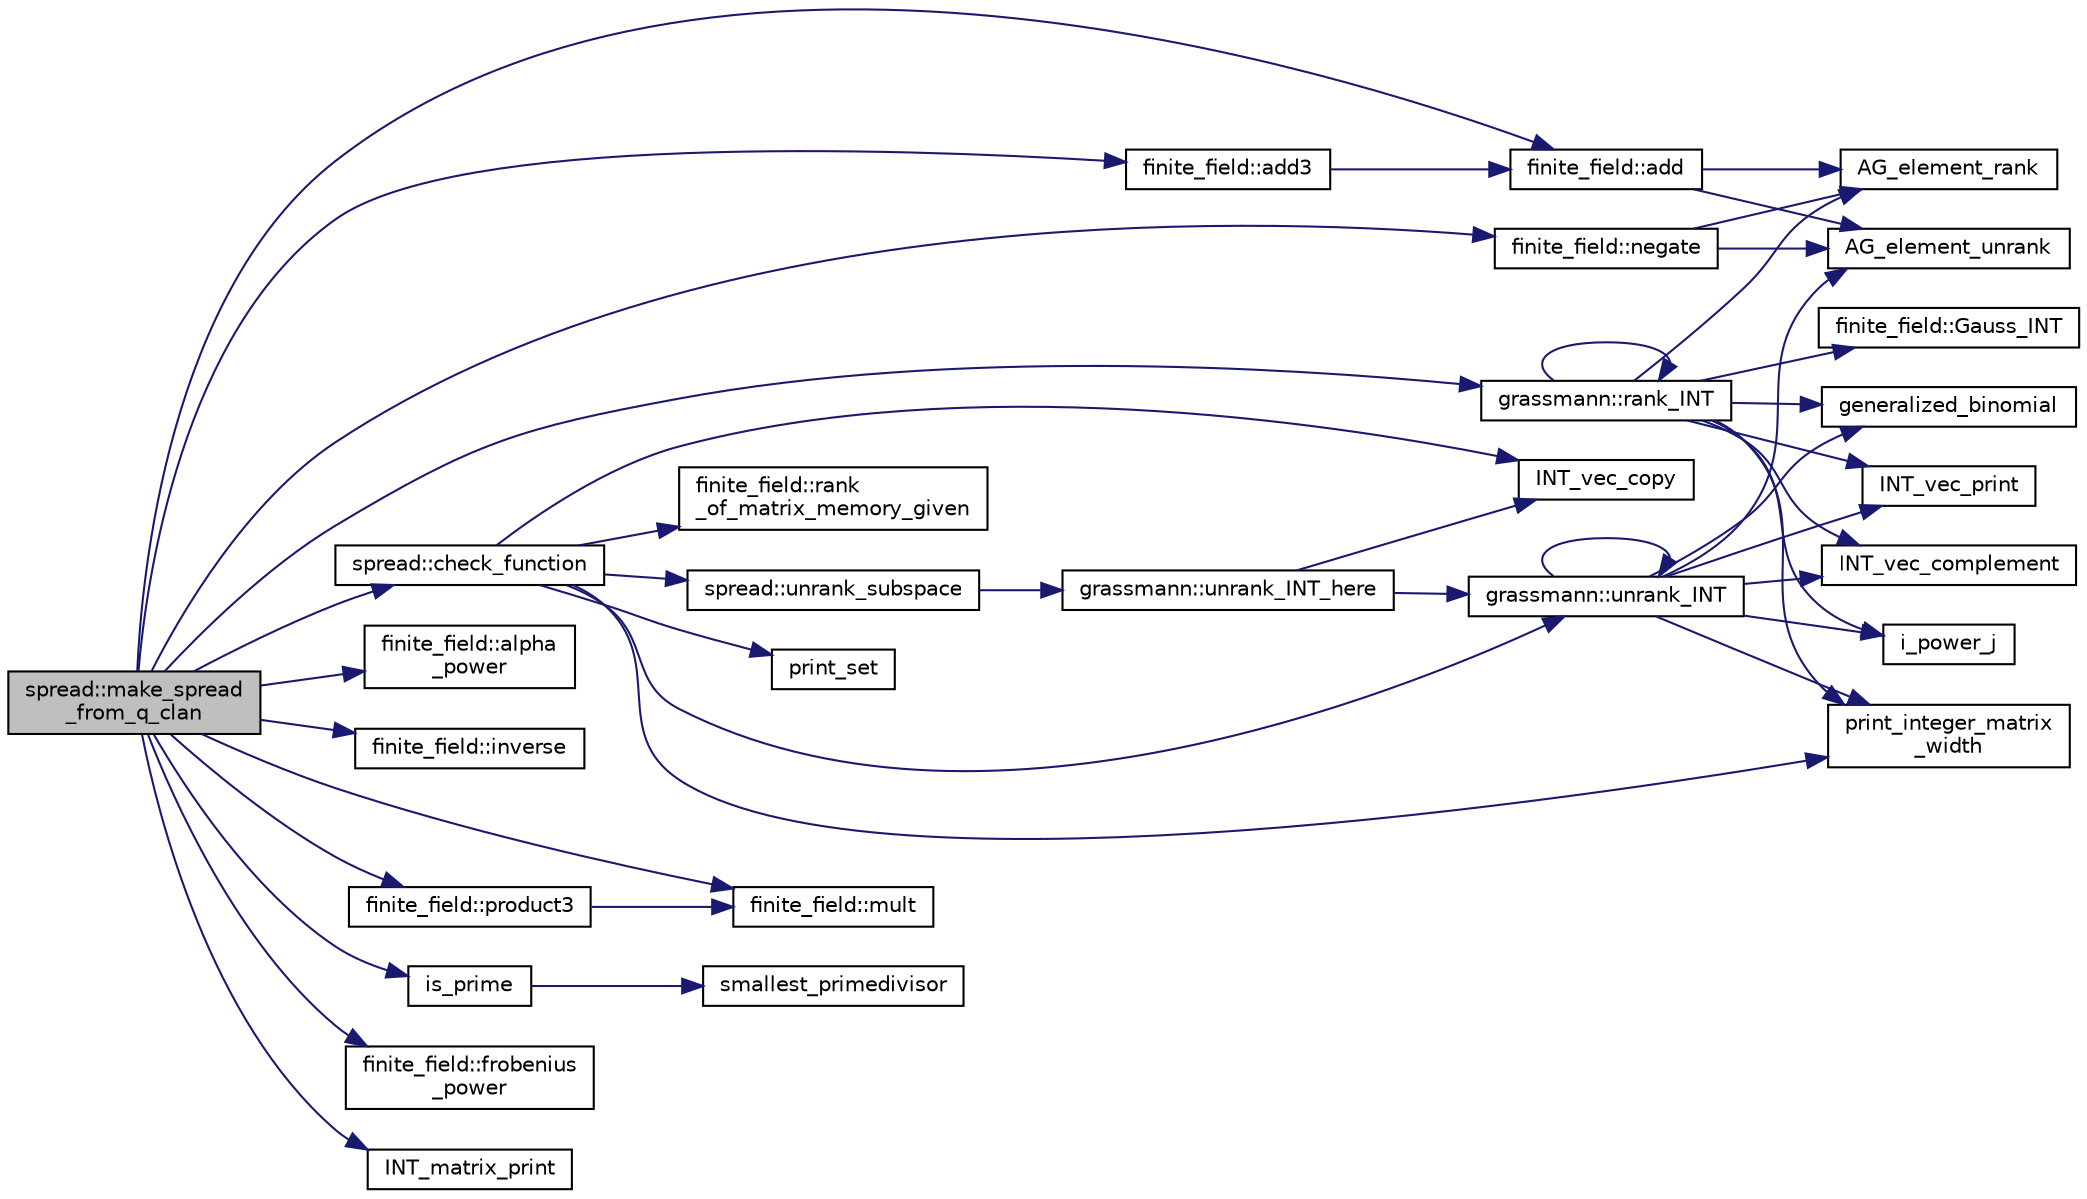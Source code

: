 digraph "spread::make_spread_from_q_clan"
{
  edge [fontname="Helvetica",fontsize="10",labelfontname="Helvetica",labelfontsize="10"];
  node [fontname="Helvetica",fontsize="10",shape=record];
  rankdir="LR";
  Node1446 [label="spread::make_spread\l_from_q_clan",height=0.2,width=0.4,color="black", fillcolor="grey75", style="filled", fontcolor="black"];
  Node1446 -> Node1447 [color="midnightblue",fontsize="10",style="solid",fontname="Helvetica"];
  Node1447 [label="finite_field::add3",height=0.2,width=0.4,color="black", fillcolor="white", style="filled",URL="$df/d5a/classfinite__field.html#aa3c53790ee7232f154fa43ebc46fb1f7"];
  Node1447 -> Node1448 [color="midnightblue",fontsize="10",style="solid",fontname="Helvetica"];
  Node1448 [label="finite_field::add",height=0.2,width=0.4,color="black", fillcolor="white", style="filled",URL="$df/d5a/classfinite__field.html#a8f12328a27500f3c7be0c849ebbc9d14"];
  Node1448 -> Node1449 [color="midnightblue",fontsize="10",style="solid",fontname="Helvetica"];
  Node1449 [label="AG_element_unrank",height=0.2,width=0.4,color="black", fillcolor="white", style="filled",URL="$d4/d67/geometry_8h.html#a4a33b86c87b2879b97cfa1327abe2885"];
  Node1448 -> Node1450 [color="midnightblue",fontsize="10",style="solid",fontname="Helvetica"];
  Node1450 [label="AG_element_rank",height=0.2,width=0.4,color="black", fillcolor="white", style="filled",URL="$d4/d67/geometry_8h.html#ab2ac908d07dd8038fd996e26bdc75c17"];
  Node1446 -> Node1451 [color="midnightblue",fontsize="10",style="solid",fontname="Helvetica"];
  Node1451 [label="finite_field::alpha\l_power",height=0.2,width=0.4,color="black", fillcolor="white", style="filled",URL="$df/d5a/classfinite__field.html#aa1d31b58f7fe2798e20f74890ae29c51"];
  Node1446 -> Node1452 [color="midnightblue",fontsize="10",style="solid",fontname="Helvetica"];
  Node1452 [label="finite_field::inverse",height=0.2,width=0.4,color="black", fillcolor="white", style="filled",URL="$df/d5a/classfinite__field.html#a69f2a12c01e70b7ce2d115c5221c9cdd"];
  Node1446 -> Node1453 [color="midnightblue",fontsize="10",style="solid",fontname="Helvetica"];
  Node1453 [label="finite_field::negate",height=0.2,width=0.4,color="black", fillcolor="white", style="filled",URL="$df/d5a/classfinite__field.html#aa9d798298f25d4a9262b5bc5f1733e31"];
  Node1453 -> Node1449 [color="midnightblue",fontsize="10",style="solid",fontname="Helvetica"];
  Node1453 -> Node1450 [color="midnightblue",fontsize="10",style="solid",fontname="Helvetica"];
  Node1446 -> Node1454 [color="midnightblue",fontsize="10",style="solid",fontname="Helvetica"];
  Node1454 [label="finite_field::product3",height=0.2,width=0.4,color="black", fillcolor="white", style="filled",URL="$df/d5a/classfinite__field.html#ada2d8411665cb720cf2bf78ba41a2f1d"];
  Node1454 -> Node1455 [color="midnightblue",fontsize="10",style="solid",fontname="Helvetica"];
  Node1455 [label="finite_field::mult",height=0.2,width=0.4,color="black", fillcolor="white", style="filled",URL="$df/d5a/classfinite__field.html#a24fb5917aa6d4d656fd855b7f44a13b0"];
  Node1446 -> Node1455 [color="midnightblue",fontsize="10",style="solid",fontname="Helvetica"];
  Node1446 -> Node1456 [color="midnightblue",fontsize="10",style="solid",fontname="Helvetica"];
  Node1456 [label="is_prime",height=0.2,width=0.4,color="black", fillcolor="white", style="filled",URL="$de/dc5/algebra__and__number__theory_8h.html#ac98a0478ba82b9568613df1c8df7e3b8"];
  Node1456 -> Node1457 [color="midnightblue",fontsize="10",style="solid",fontname="Helvetica"];
  Node1457 [label="smallest_primedivisor",height=0.2,width=0.4,color="black", fillcolor="white", style="filled",URL="$df/dda/number__theory_8_c.html#a89238384b70e5f0f19ac179ca88d468d"];
  Node1446 -> Node1458 [color="midnightblue",fontsize="10",style="solid",fontname="Helvetica"];
  Node1458 [label="finite_field::frobenius\l_power",height=0.2,width=0.4,color="black", fillcolor="white", style="filled",URL="$df/d5a/classfinite__field.html#aec23e43aaefc0ed601cdfa3139496a92"];
  Node1446 -> Node1448 [color="midnightblue",fontsize="10",style="solid",fontname="Helvetica"];
  Node1446 -> Node1459 [color="midnightblue",fontsize="10",style="solid",fontname="Helvetica"];
  Node1459 [label="INT_matrix_print",height=0.2,width=0.4,color="black", fillcolor="white", style="filled",URL="$d5/db4/io__and__os_8h.html#afd4180a24bef3a2b584668a4eaf607ff"];
  Node1446 -> Node1460 [color="midnightblue",fontsize="10",style="solid",fontname="Helvetica"];
  Node1460 [label="grassmann::rank_INT",height=0.2,width=0.4,color="black", fillcolor="white", style="filled",URL="$df/d02/classgrassmann.html#a1fa95ce7ecebd48b04c7a0dc75491184"];
  Node1460 -> Node1461 [color="midnightblue",fontsize="10",style="solid",fontname="Helvetica"];
  Node1461 [label="print_integer_matrix\l_width",height=0.2,width=0.4,color="black", fillcolor="white", style="filled",URL="$d5/db4/io__and__os_8h.html#aa78f3e73fc2179251bd15adbcc31573f"];
  Node1460 -> Node1462 [color="midnightblue",fontsize="10",style="solid",fontname="Helvetica"];
  Node1462 [label="finite_field::Gauss_INT",height=0.2,width=0.4,color="black", fillcolor="white", style="filled",URL="$df/d5a/classfinite__field.html#adb676d2e80341b53751326e3a58beb11"];
  Node1460 -> Node1463 [color="midnightblue",fontsize="10",style="solid",fontname="Helvetica"];
  Node1463 [label="INT_vec_print",height=0.2,width=0.4,color="black", fillcolor="white", style="filled",URL="$df/dbf/sajeeb_8_c.html#a79a5901af0b47dd0d694109543c027fe"];
  Node1460 -> Node1464 [color="midnightblue",fontsize="10",style="solid",fontname="Helvetica"];
  Node1464 [label="INT_vec_complement",height=0.2,width=0.4,color="black", fillcolor="white", style="filled",URL="$d5/db4/io__and__os_8h.html#a2a0a724647575fcd3090c763985eb81a"];
  Node1460 -> Node1465 [color="midnightblue",fontsize="10",style="solid",fontname="Helvetica"];
  Node1465 [label="i_power_j",height=0.2,width=0.4,color="black", fillcolor="white", style="filled",URL="$de/dc5/algebra__and__number__theory_8h.html#a39b321523e8957d701618bb5cac542b5"];
  Node1460 -> Node1466 [color="midnightblue",fontsize="10",style="solid",fontname="Helvetica"];
  Node1466 [label="generalized_binomial",height=0.2,width=0.4,color="black", fillcolor="white", style="filled",URL="$d2/d7c/combinatorics_8_c.html#a24762dc22e45175d18ec1ec1d2556ae8"];
  Node1460 -> Node1460 [color="midnightblue",fontsize="10",style="solid",fontname="Helvetica"];
  Node1460 -> Node1450 [color="midnightblue",fontsize="10",style="solid",fontname="Helvetica"];
  Node1446 -> Node1467 [color="midnightblue",fontsize="10",style="solid",fontname="Helvetica"];
  Node1467 [label="spread::check_function",height=0.2,width=0.4,color="black", fillcolor="white", style="filled",URL="$da/dc1/classspread.html#a29b18c7bc6187ef692f83ec66dbba17d"];
  Node1467 -> Node1468 [color="midnightblue",fontsize="10",style="solid",fontname="Helvetica"];
  Node1468 [label="print_set",height=0.2,width=0.4,color="black", fillcolor="white", style="filled",URL="$d0/dd1/blt_8h.html#a8c1a5fc71aea7ff31d181f0103196a24"];
  Node1467 -> Node1469 [color="midnightblue",fontsize="10",style="solid",fontname="Helvetica"];
  Node1469 [label="grassmann::unrank_INT",height=0.2,width=0.4,color="black", fillcolor="white", style="filled",URL="$df/d02/classgrassmann.html#a32079405b95a6da2ba1420567d762d64"];
  Node1469 -> Node1466 [color="midnightblue",fontsize="10",style="solid",fontname="Helvetica"];
  Node1469 -> Node1465 [color="midnightblue",fontsize="10",style="solid",fontname="Helvetica"];
  Node1469 -> Node1449 [color="midnightblue",fontsize="10",style="solid",fontname="Helvetica"];
  Node1469 -> Node1463 [color="midnightblue",fontsize="10",style="solid",fontname="Helvetica"];
  Node1469 -> Node1469 [color="midnightblue",fontsize="10",style="solid",fontname="Helvetica"];
  Node1469 -> Node1464 [color="midnightblue",fontsize="10",style="solid",fontname="Helvetica"];
  Node1469 -> Node1461 [color="midnightblue",fontsize="10",style="solid",fontname="Helvetica"];
  Node1467 -> Node1461 [color="midnightblue",fontsize="10",style="solid",fontname="Helvetica"];
  Node1467 -> Node1470 [color="midnightblue",fontsize="10",style="solid",fontname="Helvetica"];
  Node1470 [label="spread::unrank_subspace",height=0.2,width=0.4,color="black", fillcolor="white", style="filled",URL="$da/dc1/classspread.html#a9760bc59bc106c8ed23d5bd1cc771fb7"];
  Node1470 -> Node1471 [color="midnightblue",fontsize="10",style="solid",fontname="Helvetica"];
  Node1471 [label="grassmann::unrank_INT_here",height=0.2,width=0.4,color="black", fillcolor="white", style="filled",URL="$df/d02/classgrassmann.html#aa51bb30ed0feb7ad87d500b76e0b3cbe"];
  Node1471 -> Node1469 [color="midnightblue",fontsize="10",style="solid",fontname="Helvetica"];
  Node1471 -> Node1472 [color="midnightblue",fontsize="10",style="solid",fontname="Helvetica"];
  Node1472 [label="INT_vec_copy",height=0.2,width=0.4,color="black", fillcolor="white", style="filled",URL="$df/dbf/sajeeb_8_c.html#ac2d875e27e009af6ec04d17254d11075"];
  Node1467 -> Node1472 [color="midnightblue",fontsize="10",style="solid",fontname="Helvetica"];
  Node1467 -> Node1473 [color="midnightblue",fontsize="10",style="solid",fontname="Helvetica"];
  Node1473 [label="finite_field::rank\l_of_matrix_memory_given",height=0.2,width=0.4,color="black", fillcolor="white", style="filled",URL="$df/d5a/classfinite__field.html#a52f3b31ffe0b3cad48c79ffe464f6017"];
}
